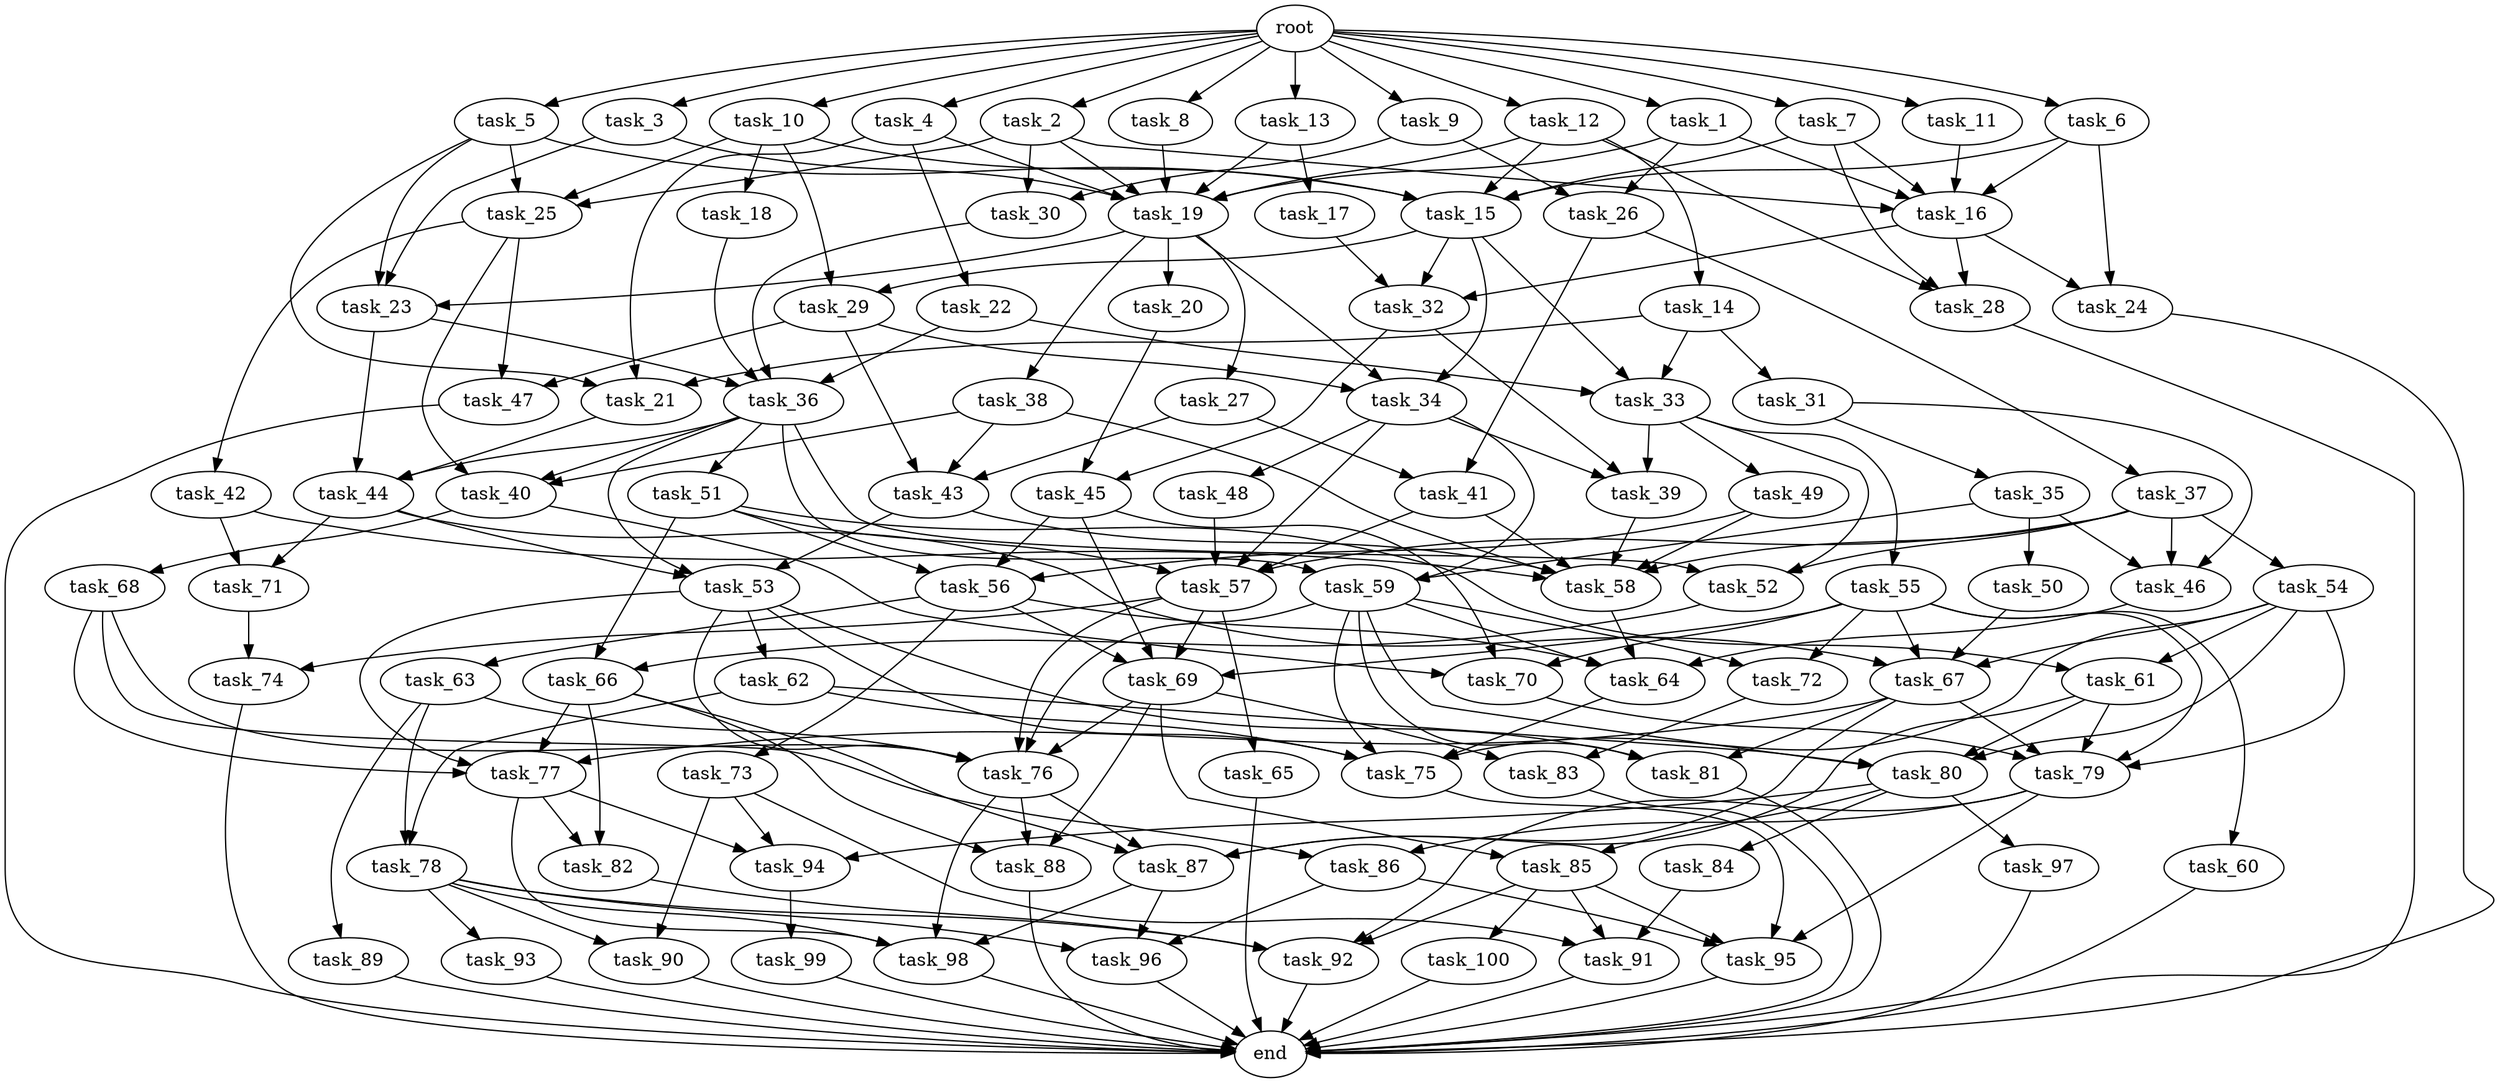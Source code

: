 digraph G {
  task_68 [size="2.061220e+11"];
  task_92 [size="6.651428e+11"];
  task_59 [size="8.654489e+11"];
  task_35 [size="5.164370e+11"];
  task_28 [size="6.557130e+11"];
  task_44 [size="4.068770e+11"];
  task_36 [size="6.228096e+10"];
  task_24 [size="7.838755e+11"];
  task_55 [size="2.805444e+11"];
  task_47 [size="8.361529e+10"];
  task_94 [size="4.692975e+11"];
  task_88 [size="5.196161e+11"];
  task_22 [size="3.874565e+11"];
  task_38 [size="9.856523e+11"];
  task_2 [size="3.660146e+11"];
  task_65 [size="9.990520e+10"];
  task_63 [size="2.840585e+10"];
  task_53 [size="8.281828e+11"];
  task_26 [size="2.904583e+11"];
  root [size="0.000000e+00"];
  task_85 [size="1.731987e+11"];
  task_66 [size="9.504883e+11"];
  task_9 [size="8.399122e+11"];
  task_41 [size="2.513178e+11"];
  task_4 [size="1.648171e+09"];
  task_19 [size="8.682512e+11"];
  task_50 [size="3.618443e+10"];
  task_48 [size="7.037623e+11"];
  task_31 [size="6.181937e+11"];
  task_77 [size="3.972197e+11"];
  task_74 [size="5.837961e+11"];
  task_46 [size="7.050172e+11"];
  task_37 [size="2.973231e+11"];
  task_73 [size="6.624202e+11"];
  task_49 [size="9.472812e+11"];
  task_79 [size="9.964980e+10"];
  task_71 [size="8.995916e+11"];
  task_23 [size="6.374731e+11"];
  task_42 [size="2.227139e+11"];
  task_25 [size="8.214596e+11"];
  task_96 [size="3.373253e+11"];
  task_18 [size="6.251386e+10"];
  task_1 [size="5.891602e+11"];
  task_89 [size="9.095477e+11"];
  task_10 [size="1.063090e+11"];
  task_6 [size="6.899383e+11"];
  task_67 [size="3.405745e+10"];
  task_58 [size="3.740574e+11"];
  task_98 [size="7.657399e+11"];
  task_83 [size="1.701100e+11"];
  task_30 [size="5.794738e+11"];
  task_99 [size="1.909737e+11"];
  task_76 [size="8.496032e+11"];
  task_29 [size="8.596189e+11"];
  task_62 [size="2.432203e+11"];
  task_81 [size="4.350690e+11"];
  task_14 [size="2.693132e+10"];
  task_45 [size="4.186209e+11"];
  task_12 [size="3.628799e+11"];
  task_75 [size="4.266839e+10"];
  task_13 [size="4.051549e+11"];
  task_52 [size="5.709533e+10"];
  task_15 [size="9.997109e+11"];
  task_84 [size="2.931355e+11"];
  task_97 [size="5.983670e+11"];
  task_93 [size="5.428762e+11"];
  task_16 [size="4.666499e+11"];
  task_43 [size="6.960030e+11"];
  task_17 [size="3.740802e+10"];
  task_60 [size="2.162346e+11"];
  task_91 [size="8.948794e+11"];
  task_27 [size="6.357653e+11"];
  end [size="0.000000e+00"];
  task_34 [size="9.889497e+11"];
  task_57 [size="3.930349e+11"];
  task_3 [size="1.558409e+11"];
  task_39 [size="5.554916e+11"];
  task_56 [size="1.304173e+10"];
  task_21 [size="8.695633e+11"];
  task_90 [size="2.217102e+11"];
  task_32 [size="8.695065e+10"];
  task_20 [size="2.948773e+11"];
  task_64 [size="7.450894e+11"];
  task_7 [size="7.839840e+11"];
  task_8 [size="1.037571e+11"];
  task_51 [size="1.109186e+11"];
  task_86 [size="8.897719e+11"];
  task_72 [size="8.340840e+11"];
  task_40 [size="9.755634e+11"];
  task_80 [size="3.597991e+11"];
  task_82 [size="4.848476e+11"];
  task_5 [size="5.721744e+11"];
  task_78 [size="3.084395e+11"];
  task_95 [size="6.842968e+11"];
  task_87 [size="2.235483e+11"];
  task_61 [size="8.846231e+11"];
  task_70 [size="4.207511e+11"];
  task_54 [size="2.246341e+11"];
  task_11 [size="1.611615e+11"];
  task_100 [size="7.531980e+09"];
  task_69 [size="8.018383e+11"];
  task_33 [size="9.637164e+11"];

  task_68 -> task_77 [size="9.930492e+07"];
  task_68 -> task_86 [size="4.448859e+08"];
  task_68 -> task_76 [size="1.416005e+08"];
  task_92 -> end [size="1.000000e-12"];
  task_59 -> task_72 [size="4.170420e+08"];
  task_59 -> task_64 [size="1.862724e+08"];
  task_59 -> task_80 [size="8.994978e+07"];
  task_59 -> task_75 [size="8.533678e+06"];
  task_59 -> task_76 [size="1.416005e+08"];
  task_59 -> task_81 [size="1.450230e+08"];
  task_35 -> task_59 [size="2.884830e+08"];
  task_35 -> task_50 [size="3.618443e+07"];
  task_35 -> task_46 [size="2.350057e+08"];
  task_28 -> end [size="1.000000e-12"];
  task_44 -> task_71 [size="4.497958e+08"];
  task_44 -> task_53 [size="2.760609e+08"];
  task_44 -> task_67 [size="8.514363e+06"];
  task_36 -> task_44 [size="1.356257e+08"];
  task_36 -> task_52 [size="1.903178e+07"];
  task_36 -> task_40 [size="3.251878e+08"];
  task_36 -> task_53 [size="2.760609e+08"];
  task_36 -> task_51 [size="1.109186e+08"];
  task_36 -> task_59 [size="2.884830e+08"];
  task_24 -> end [size="1.000000e-12"];
  task_55 -> task_69 [size="2.004596e+08"];
  task_55 -> task_72 [size="4.170420e+08"];
  task_55 -> task_60 [size="2.162346e+08"];
  task_55 -> task_70 [size="1.402504e+08"];
  task_55 -> task_79 [size="1.992996e+07"];
  task_55 -> task_67 [size="8.514363e+06"];
  task_47 -> end [size="1.000000e-12"];
  task_94 -> task_99 [size="1.909737e+08"];
  task_88 -> end [size="1.000000e-12"];
  task_22 -> task_36 [size="1.557024e+07"];
  task_22 -> task_33 [size="3.212388e+08"];
  task_38 -> task_58 [size="5.343677e+07"];
  task_38 -> task_40 [size="3.251878e+08"];
  task_38 -> task_43 [size="2.320010e+08"];
  task_2 -> task_25 [size="2.738199e+08"];
  task_2 -> task_30 [size="2.897369e+08"];
  task_2 -> task_16 [size="9.332997e+07"];
  task_2 -> task_19 [size="1.240359e+08"];
  task_65 -> end [size="1.000000e-12"];
  task_63 -> task_78 [size="1.542197e+08"];
  task_63 -> task_89 [size="9.095477e+08"];
  task_63 -> task_76 [size="1.416005e+08"];
  task_53 -> task_77 [size="9.930492e+07"];
  task_53 -> task_62 [size="2.432203e+08"];
  task_53 -> task_75 [size="8.533678e+06"];
  task_53 -> task_81 [size="1.450230e+08"];
  task_53 -> task_76 [size="1.416005e+08"];
  task_26 -> task_37 [size="2.973231e+08"];
  task_26 -> task_41 [size="1.256589e+08"];
  root -> task_3 [size="1.000000e-12"];
  root -> task_9 [size="1.000000e-12"];
  root -> task_4 [size="1.000000e-12"];
  root -> task_2 [size="1.000000e-12"];
  root -> task_7 [size="1.000000e-12"];
  root -> task_8 [size="1.000000e-12"];
  root -> task_11 [size="1.000000e-12"];
  root -> task_1 [size="1.000000e-12"];
  root -> task_12 [size="1.000000e-12"];
  root -> task_10 [size="1.000000e-12"];
  root -> task_6 [size="1.000000e-12"];
  root -> task_13 [size="1.000000e-12"];
  root -> task_5 [size="1.000000e-12"];
  task_85 -> task_91 [size="2.982931e+08"];
  task_85 -> task_92 [size="1.662857e+08"];
  task_85 -> task_100 [size="7.531980e+06"];
  task_85 -> task_95 [size="1.710742e+08"];
  task_66 -> task_77 [size="9.930492e+07"];
  task_66 -> task_88 [size="1.732054e+08"];
  task_66 -> task_82 [size="2.424238e+08"];
  task_66 -> task_87 [size="5.588707e+07"];
  task_9 -> task_30 [size="2.897369e+08"];
  task_9 -> task_26 [size="1.452292e+08"];
  task_41 -> task_58 [size="5.343677e+07"];
  task_41 -> task_57 [size="7.860698e+07"];
  task_4 -> task_22 [size="3.874565e+08"];
  task_4 -> task_21 [size="2.898544e+08"];
  task_4 -> task_19 [size="1.240359e+08"];
  task_19 -> task_27 [size="6.357653e+08"];
  task_19 -> task_38 [size="9.856523e+08"];
  task_19 -> task_23 [size="2.124910e+08"];
  task_19 -> task_34 [size="3.296499e+08"];
  task_19 -> task_20 [size="2.948773e+08"];
  task_50 -> task_67 [size="8.514363e+06"];
  task_48 -> task_57 [size="7.860698e+07"];
  task_31 -> task_46 [size="2.350057e+08"];
  task_31 -> task_35 [size="5.164370e+08"];
  task_77 -> task_82 [size="2.424238e+08"];
  task_77 -> task_94 [size="1.564325e+08"];
  task_77 -> task_98 [size="1.914350e+08"];
  task_74 -> end [size="1.000000e-12"];
  task_46 -> task_64 [size="1.862724e+08"];
  task_37 -> task_52 [size="1.903178e+07"];
  task_37 -> task_58 [size="5.343677e+07"];
  task_37 -> task_57 [size="7.860698e+07"];
  task_37 -> task_46 [size="2.350057e+08"];
  task_37 -> task_54 [size="2.246341e+08"];
  task_73 -> task_91 [size="2.982931e+08"];
  task_73 -> task_90 [size="1.108551e+08"];
  task_73 -> task_94 [size="1.564325e+08"];
  task_49 -> task_56 [size="4.347245e+06"];
  task_49 -> task_58 [size="5.343677e+07"];
  task_79 -> task_95 [size="1.710742e+08"];
  task_79 -> task_86 [size="4.448859e+08"];
  task_79 -> task_92 [size="1.662857e+08"];
  task_71 -> task_74 [size="2.918980e+08"];
  task_23 -> task_44 [size="1.356257e+08"];
  task_23 -> task_36 [size="1.557024e+07"];
  task_42 -> task_71 [size="4.497958e+08"];
  task_42 -> task_58 [size="5.343677e+07"];
  task_25 -> task_47 [size="4.180765e+07"];
  task_25 -> task_40 [size="3.251878e+08"];
  task_25 -> task_42 [size="2.227139e+08"];
  task_96 -> end [size="1.000000e-12"];
  task_18 -> task_36 [size="1.557024e+07"];
  task_1 -> task_16 [size="9.332997e+07"];
  task_1 -> task_19 [size="1.240359e+08"];
  task_1 -> task_26 [size="1.452292e+08"];
  task_89 -> end [size="1.000000e-12"];
  task_10 -> task_25 [size="2.738199e+08"];
  task_10 -> task_15 [size="1.999422e+08"];
  task_10 -> task_18 [size="6.251386e+07"];
  task_10 -> task_29 [size="4.298095e+08"];
  task_6 -> task_15 [size="1.999422e+08"];
  task_6 -> task_16 [size="9.332997e+07"];
  task_6 -> task_24 [size="3.919377e+08"];
  task_67 -> task_77 [size="9.930492e+07"];
  task_67 -> task_79 [size="1.992996e+07"];
  task_67 -> task_87 [size="5.588707e+07"];
  task_67 -> task_81 [size="1.450230e+08"];
  task_58 -> task_64 [size="1.862724e+08"];
  task_98 -> end [size="1.000000e-12"];
  task_83 -> end [size="1.000000e-12"];
  task_30 -> task_36 [size="1.557024e+07"];
  task_99 -> end [size="1.000000e-12"];
  task_76 -> task_88 [size="1.732054e+08"];
  task_76 -> task_87 [size="5.588707e+07"];
  task_76 -> task_98 [size="1.914350e+08"];
  task_29 -> task_43 [size="2.320010e+08"];
  task_29 -> task_47 [size="4.180765e+07"];
  task_29 -> task_34 [size="3.296499e+08"];
  task_62 -> task_78 [size="1.542197e+08"];
  task_62 -> task_80 [size="8.994978e+07"];
  task_62 -> task_75 [size="8.533678e+06"];
  task_81 -> end [size="1.000000e-12"];
  task_14 -> task_21 [size="2.898544e+08"];
  task_14 -> task_31 [size="6.181937e+08"];
  task_14 -> task_33 [size="3.212388e+08"];
  task_45 -> task_70 [size="1.402504e+08"];
  task_45 -> task_56 [size="4.347245e+06"];
  task_45 -> task_69 [size="2.004596e+08"];
  task_12 -> task_15 [size="1.999422e+08"];
  task_12 -> task_28 [size="2.185710e+08"];
  task_12 -> task_19 [size="1.240359e+08"];
  task_12 -> task_14 [size="2.693132e+07"];
  task_75 -> task_95 [size="1.710742e+08"];
  task_13 -> task_17 [size="3.740802e+07"];
  task_13 -> task_19 [size="1.240359e+08"];
  task_52 -> task_66 [size="4.752442e+08"];
  task_15 -> task_32 [size="2.898355e+07"];
  task_15 -> task_29 [size="4.298095e+08"];
  task_15 -> task_34 [size="3.296499e+08"];
  task_15 -> task_33 [size="3.212388e+08"];
  task_84 -> task_91 [size="2.982931e+08"];
  task_97 -> end [size="1.000000e-12"];
  task_93 -> end [size="1.000000e-12"];
  task_16 -> task_32 [size="2.898355e+07"];
  task_16 -> task_28 [size="2.185710e+08"];
  task_16 -> task_24 [size="3.919377e+08"];
  task_43 -> task_58 [size="5.343677e+07"];
  task_43 -> task_53 [size="2.760609e+08"];
  task_17 -> task_32 [size="2.898355e+07"];
  task_60 -> end [size="1.000000e-12"];
  task_91 -> end [size="1.000000e-12"];
  task_27 -> task_41 [size="1.256589e+08"];
  task_27 -> task_43 [size="2.320010e+08"];
  task_34 -> task_39 [size="1.851639e+08"];
  task_34 -> task_48 [size="7.037623e+08"];
  task_34 -> task_57 [size="7.860698e+07"];
  task_34 -> task_59 [size="2.884830e+08"];
  task_57 -> task_65 [size="9.990520e+07"];
  task_57 -> task_74 [size="2.918980e+08"];
  task_57 -> task_69 [size="2.004596e+08"];
  task_57 -> task_76 [size="1.416005e+08"];
  task_3 -> task_23 [size="2.124910e+08"];
  task_3 -> task_19 [size="1.240359e+08"];
  task_39 -> task_58 [size="5.343677e+07"];
  task_56 -> task_63 [size="2.840585e+07"];
  task_56 -> task_64 [size="1.862724e+08"];
  task_56 -> task_69 [size="2.004596e+08"];
  task_56 -> task_73 [size="6.624202e+08"];
  task_21 -> task_44 [size="1.356257e+08"];
  task_90 -> end [size="1.000000e-12"];
  task_32 -> task_45 [size="2.093105e+08"];
  task_32 -> task_39 [size="1.851639e+08"];
  task_20 -> task_45 [size="2.093105e+08"];
  task_64 -> task_75 [size="8.533678e+06"];
  task_7 -> task_15 [size="1.999422e+08"];
  task_7 -> task_28 [size="2.185710e+08"];
  task_7 -> task_16 [size="9.332997e+07"];
  task_8 -> task_19 [size="1.240359e+08"];
  task_51 -> task_56 [size="4.347245e+06"];
  task_51 -> task_57 [size="7.860698e+07"];
  task_51 -> task_66 [size="4.752442e+08"];
  task_51 -> task_61 [size="4.423116e+08"];
  task_86 -> task_95 [size="1.710742e+08"];
  task_86 -> task_96 [size="1.124418e+08"];
  task_72 -> task_83 [size="8.505500e+07"];
  task_40 -> task_70 [size="1.402504e+08"];
  task_40 -> task_68 [size="2.061220e+08"];
  task_80 -> task_85 [size="8.659933e+07"];
  task_80 -> task_84 [size="2.931355e+08"];
  task_80 -> task_97 [size="5.983670e+08"];
  task_80 -> task_94 [size="1.564325e+08"];
  task_82 -> task_92 [size="1.662857e+08"];
  task_5 -> task_21 [size="2.898544e+08"];
  task_5 -> task_15 [size="1.999422e+08"];
  task_5 -> task_23 [size="2.124910e+08"];
  task_5 -> task_25 [size="2.738199e+08"];
  task_78 -> task_90 [size="1.108551e+08"];
  task_78 -> task_96 [size="1.124418e+08"];
  task_78 -> task_98 [size="1.914350e+08"];
  task_78 -> task_92 [size="1.662857e+08"];
  task_78 -> task_93 [size="5.428762e+08"];
  task_95 -> end [size="1.000000e-12"];
  task_87 -> task_96 [size="1.124418e+08"];
  task_87 -> task_98 [size="1.914350e+08"];
  task_61 -> task_79 [size="1.992996e+07"];
  task_61 -> task_87 [size="5.588707e+07"];
  task_61 -> task_80 [size="8.994978e+07"];
  task_70 -> task_79 [size="1.992996e+07"];
  task_54 -> task_79 [size="1.992996e+07"];
  task_54 -> task_75 [size="8.533678e+06"];
  task_54 -> task_61 [size="4.423116e+08"];
  task_54 -> task_67 [size="8.514363e+06"];
  task_54 -> task_80 [size="8.994978e+07"];
  task_11 -> task_16 [size="9.332997e+07"];
  task_100 -> end [size="1.000000e-12"];
  task_69 -> task_88 [size="1.732054e+08"];
  task_69 -> task_83 [size="8.505500e+07"];
  task_69 -> task_76 [size="1.416005e+08"];
  task_69 -> task_85 [size="8.659933e+07"];
  task_33 -> task_49 [size="9.472812e+08"];
  task_33 -> task_39 [size="1.851639e+08"];
  task_33 -> task_55 [size="2.805444e+08"];
  task_33 -> task_52 [size="1.903178e+07"];
}
